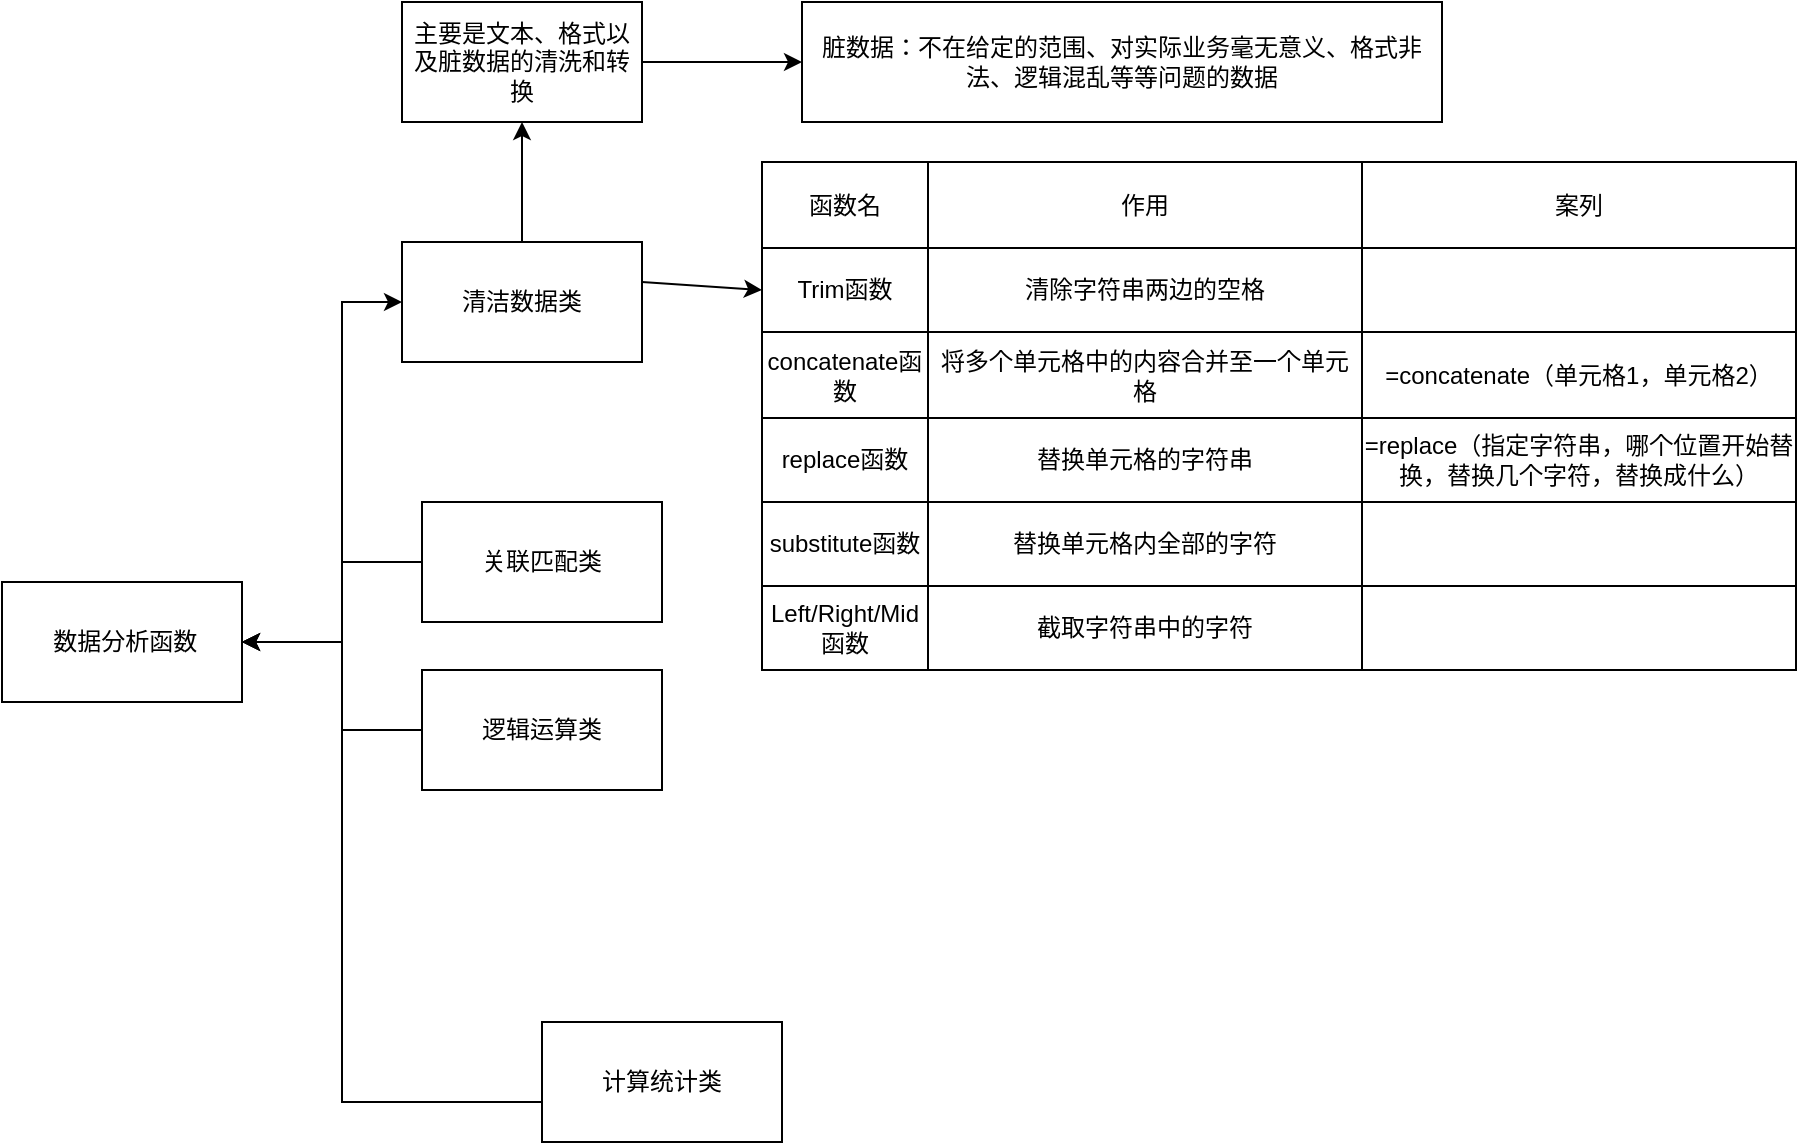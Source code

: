 <mxfile version="14.6.6" type="github">
  <diagram id="UvY3f7l5zftkN79zsQGg" name="第 1 页">
    <mxGraphModel dx="526" dy="593" grid="1" gridSize="10" guides="1" tooltips="1" connect="1" arrows="1" fold="1" page="1" pageScale="1" pageWidth="3300" pageHeight="2339" math="0" shadow="0">
      <root>
        <mxCell id="0" />
        <mxCell id="1" parent="0" />
        <mxCell id="zU8jhb4syn41LF6NObeM-4" value="" style="edgeStyle=orthogonalEdgeStyle;rounded=0;orthogonalLoop=1;jettySize=auto;html=1;" edge="1" parent="1" source="zU8jhb4syn41LF6NObeM-1" target="zU8jhb4syn41LF6NObeM-2">
          <mxGeometry relative="1" as="geometry">
            <Array as="points">
              <mxPoint x="240" y="340" />
              <mxPoint x="240" y="170" />
            </Array>
          </mxGeometry>
        </mxCell>
        <mxCell id="zU8jhb4syn41LF6NObeM-1" value="&amp;nbsp;数据分析函数" style="rounded=0;whiteSpace=wrap;html=1;" vertex="1" parent="1">
          <mxGeometry x="70" y="310" width="120" height="60" as="geometry" />
        </mxCell>
        <mxCell id="zU8jhb4syn41LF6NObeM-19" value="" style="edgeStyle=orthogonalEdgeStyle;rounded=0;orthogonalLoop=1;jettySize=auto;html=1;" edge="1" parent="1" source="zU8jhb4syn41LF6NObeM-2" target="zU8jhb4syn41LF6NObeM-18">
          <mxGeometry relative="1" as="geometry" />
        </mxCell>
        <mxCell id="zU8jhb4syn41LF6NObeM-2" value="清洁数据类" style="whiteSpace=wrap;html=1;rounded=0;" vertex="1" parent="1">
          <mxGeometry x="270" y="140" width="120" height="60" as="geometry" />
        </mxCell>
        <mxCell id="zU8jhb4syn41LF6NObeM-7" value="" style="endArrow=none;html=1;" edge="1" parent="1">
          <mxGeometry width="50" height="50" relative="1" as="geometry">
            <mxPoint x="240" y="270" as="sourcePoint" />
            <mxPoint x="240" y="230" as="targetPoint" />
          </mxGeometry>
        </mxCell>
        <mxCell id="zU8jhb4syn41LF6NObeM-55" value="" style="edgeStyle=orthogonalEdgeStyle;rounded=0;orthogonalLoop=1;jettySize=auto;html=1;" edge="1" parent="1" source="zU8jhb4syn41LF6NObeM-12" target="zU8jhb4syn41LF6NObeM-1">
          <mxGeometry relative="1" as="geometry">
            <Array as="points">
              <mxPoint x="240" y="300" />
              <mxPoint x="240" y="340" />
            </Array>
          </mxGeometry>
        </mxCell>
        <mxCell id="zU8jhb4syn41LF6NObeM-12" value="关联匹配类" style="rounded=0;whiteSpace=wrap;html=1;" vertex="1" parent="1">
          <mxGeometry x="280" y="270" width="120" height="60" as="geometry" />
        </mxCell>
        <mxCell id="zU8jhb4syn41LF6NObeM-56" value="" style="edgeStyle=orthogonalEdgeStyle;rounded=0;orthogonalLoop=1;jettySize=auto;html=1;" edge="1" parent="1" source="zU8jhb4syn41LF6NObeM-14" target="zU8jhb4syn41LF6NObeM-1">
          <mxGeometry relative="1" as="geometry">
            <Array as="points">
              <mxPoint x="240" y="384" />
              <mxPoint x="240" y="340" />
            </Array>
          </mxGeometry>
        </mxCell>
        <mxCell id="zU8jhb4syn41LF6NObeM-14" value="逻辑运算类" style="rounded=0;whiteSpace=wrap;html=1;" vertex="1" parent="1">
          <mxGeometry x="280" y="354" width="120" height="60" as="geometry" />
        </mxCell>
        <mxCell id="zU8jhb4syn41LF6NObeM-57" value="" style="edgeStyle=orthogonalEdgeStyle;rounded=0;orthogonalLoop=1;jettySize=auto;html=1;" edge="1" parent="1" source="zU8jhb4syn41LF6NObeM-15" target="zU8jhb4syn41LF6NObeM-1">
          <mxGeometry relative="1" as="geometry">
            <Array as="points">
              <mxPoint x="240" y="570" />
              <mxPoint x="240" y="340" />
            </Array>
          </mxGeometry>
        </mxCell>
        <mxCell id="zU8jhb4syn41LF6NObeM-15" value="计算统计类" style="rounded=0;whiteSpace=wrap;html=1;" vertex="1" parent="1">
          <mxGeometry x="340" y="530" width="120" height="60" as="geometry" />
        </mxCell>
        <mxCell id="zU8jhb4syn41LF6NObeM-21" value="" style="edgeStyle=orthogonalEdgeStyle;rounded=0;orthogonalLoop=1;jettySize=auto;html=1;" edge="1" parent="1" source="zU8jhb4syn41LF6NObeM-18" target="zU8jhb4syn41LF6NObeM-20">
          <mxGeometry relative="1" as="geometry" />
        </mxCell>
        <mxCell id="zU8jhb4syn41LF6NObeM-18" value="主要是文本、格式以及脏数据的清洗和转换" style="whiteSpace=wrap;html=1;rounded=0;" vertex="1" parent="1">
          <mxGeometry x="270" y="20" width="120" height="60" as="geometry" />
        </mxCell>
        <mxCell id="zU8jhb4syn41LF6NObeM-20" value="脏数据：不在给定的范围、对实际业务毫无意义、格式非法、逻辑混乱等等问题的数据" style="whiteSpace=wrap;html=1;rounded=0;" vertex="1" parent="1">
          <mxGeometry x="470" y="20" width="320" height="60" as="geometry" />
        </mxCell>
        <mxCell id="zU8jhb4syn41LF6NObeM-27" value="" style="shape=table;html=1;whiteSpace=wrap;startSize=0;container=1;collapsible=0;childLayout=tableLayout;" vertex="1" parent="1">
          <mxGeometry x="450" y="100" width="517" height="254" as="geometry" />
        </mxCell>
        <mxCell id="zU8jhb4syn41LF6NObeM-28" value="" style="shape=partialRectangle;html=1;whiteSpace=wrap;collapsible=0;dropTarget=0;pointerEvents=0;fillColor=none;top=0;left=0;bottom=0;right=0;points=[[0,0.5],[1,0.5]];portConstraint=eastwest;" vertex="1" parent="zU8jhb4syn41LF6NObeM-27">
          <mxGeometry width="517" height="43" as="geometry" />
        </mxCell>
        <mxCell id="zU8jhb4syn41LF6NObeM-29" value="函数名" style="shape=partialRectangle;html=1;whiteSpace=wrap;connectable=0;overflow=hidden;fillColor=none;top=0;left=0;bottom=0;right=0;" vertex="1" parent="zU8jhb4syn41LF6NObeM-28">
          <mxGeometry width="83" height="43" as="geometry" />
        </mxCell>
        <mxCell id="zU8jhb4syn41LF6NObeM-30" value="作用" style="shape=partialRectangle;html=1;whiteSpace=wrap;connectable=0;overflow=hidden;fillColor=none;top=0;left=0;bottom=0;right=0;" vertex="1" parent="zU8jhb4syn41LF6NObeM-28">
          <mxGeometry x="83" width="217" height="43" as="geometry" />
        </mxCell>
        <mxCell id="zU8jhb4syn41LF6NObeM-43" value="案列" style="shape=partialRectangle;html=1;whiteSpace=wrap;connectable=0;overflow=hidden;fillColor=none;top=0;left=0;bottom=0;right=0;" vertex="1" parent="zU8jhb4syn41LF6NObeM-28">
          <mxGeometry x="300" width="217" height="43" as="geometry" />
        </mxCell>
        <mxCell id="zU8jhb4syn41LF6NObeM-31" value="" style="shape=partialRectangle;html=1;whiteSpace=wrap;collapsible=0;dropTarget=0;pointerEvents=0;fillColor=none;top=0;left=0;bottom=0;right=0;points=[[0,0.5],[1,0.5]];portConstraint=eastwest;" vertex="1" parent="zU8jhb4syn41LF6NObeM-27">
          <mxGeometry y="43" width="517" height="42" as="geometry" />
        </mxCell>
        <mxCell id="zU8jhb4syn41LF6NObeM-32" value="Trim函数" style="shape=partialRectangle;html=1;whiteSpace=wrap;connectable=0;overflow=hidden;fillColor=none;top=0;left=0;bottom=0;right=0;" vertex="1" parent="zU8jhb4syn41LF6NObeM-31">
          <mxGeometry width="83" height="42" as="geometry" />
        </mxCell>
        <mxCell id="zU8jhb4syn41LF6NObeM-33" value="清除字符串两边的空格" style="shape=partialRectangle;html=1;whiteSpace=wrap;connectable=0;overflow=hidden;fillColor=none;top=0;left=0;bottom=0;right=0;" vertex="1" parent="zU8jhb4syn41LF6NObeM-31">
          <mxGeometry x="83" width="217" height="42" as="geometry" />
        </mxCell>
        <mxCell id="zU8jhb4syn41LF6NObeM-44" style="shape=partialRectangle;html=1;whiteSpace=wrap;connectable=0;overflow=hidden;fillColor=none;top=0;left=0;bottom=0;right=0;" vertex="1" parent="zU8jhb4syn41LF6NObeM-31">
          <mxGeometry x="300" width="217" height="42" as="geometry" />
        </mxCell>
        <mxCell id="zU8jhb4syn41LF6NObeM-34" value="" style="shape=partialRectangle;html=1;whiteSpace=wrap;collapsible=0;dropTarget=0;pointerEvents=0;fillColor=none;top=0;left=0;bottom=0;right=0;points=[[0,0.5],[1,0.5]];portConstraint=eastwest;" vertex="1" parent="zU8jhb4syn41LF6NObeM-27">
          <mxGeometry y="85" width="517" height="43" as="geometry" />
        </mxCell>
        <mxCell id="zU8jhb4syn41LF6NObeM-35" value="concatenate函数" style="shape=partialRectangle;html=1;whiteSpace=wrap;connectable=0;overflow=hidden;fillColor=none;top=0;left=0;bottom=0;right=0;" vertex="1" parent="zU8jhb4syn41LF6NObeM-34">
          <mxGeometry width="83" height="43" as="geometry" />
        </mxCell>
        <mxCell id="zU8jhb4syn41LF6NObeM-36" value="将多个单元格中的内容合并至一个单元格" style="shape=partialRectangle;html=1;whiteSpace=wrap;connectable=0;overflow=hidden;fillColor=none;top=0;left=0;bottom=0;right=0;" vertex="1" parent="zU8jhb4syn41LF6NObeM-34">
          <mxGeometry x="83" width="217" height="43" as="geometry" />
        </mxCell>
        <mxCell id="zU8jhb4syn41LF6NObeM-45" value="=concatenate（单元格1，单元格2）" style="shape=partialRectangle;html=1;whiteSpace=wrap;connectable=0;overflow=hidden;fillColor=none;top=0;left=0;bottom=0;right=0;" vertex="1" parent="zU8jhb4syn41LF6NObeM-34">
          <mxGeometry x="300" width="217" height="43" as="geometry" />
        </mxCell>
        <mxCell id="zU8jhb4syn41LF6NObeM-37" value="" style="shape=partialRectangle;html=1;whiteSpace=wrap;collapsible=0;dropTarget=0;pointerEvents=0;fillColor=none;top=0;left=0;bottom=0;right=0;points=[[0,0.5],[1,0.5]];portConstraint=eastwest;" vertex="1" parent="zU8jhb4syn41LF6NObeM-27">
          <mxGeometry y="128" width="517" height="42" as="geometry" />
        </mxCell>
        <mxCell id="zU8jhb4syn41LF6NObeM-38" value="replace函数" style="shape=partialRectangle;html=1;whiteSpace=wrap;connectable=0;overflow=hidden;fillColor=none;top=0;left=0;bottom=0;right=0;" vertex="1" parent="zU8jhb4syn41LF6NObeM-37">
          <mxGeometry width="83" height="42" as="geometry" />
        </mxCell>
        <mxCell id="zU8jhb4syn41LF6NObeM-39" value="替换单元格的字符串" style="shape=partialRectangle;html=1;whiteSpace=wrap;connectable=0;overflow=hidden;fillColor=none;top=0;left=0;bottom=0;right=0;" vertex="1" parent="zU8jhb4syn41LF6NObeM-37">
          <mxGeometry x="83" width="217" height="42" as="geometry" />
        </mxCell>
        <mxCell id="zU8jhb4syn41LF6NObeM-46" value="=replace（指定字符串，哪个位置开始替换，替换几个字符，替换成什么）" style="shape=partialRectangle;html=1;whiteSpace=wrap;connectable=0;overflow=hidden;fillColor=none;top=0;left=0;bottom=0;right=0;" vertex="1" parent="zU8jhb4syn41LF6NObeM-37">
          <mxGeometry x="300" width="217" height="42" as="geometry" />
        </mxCell>
        <mxCell id="zU8jhb4syn41LF6NObeM-51" style="shape=partialRectangle;html=1;whiteSpace=wrap;collapsible=0;dropTarget=0;pointerEvents=0;fillColor=none;top=0;left=0;bottom=0;right=0;points=[[0,0.5],[1,0.5]];portConstraint=eastwest;" vertex="1" parent="zU8jhb4syn41LF6NObeM-27">
          <mxGeometry y="170" width="517" height="42" as="geometry" />
        </mxCell>
        <mxCell id="zU8jhb4syn41LF6NObeM-52" value="substitute函数" style="shape=partialRectangle;html=1;whiteSpace=wrap;connectable=0;overflow=hidden;fillColor=none;top=0;left=0;bottom=0;right=0;" vertex="1" parent="zU8jhb4syn41LF6NObeM-51">
          <mxGeometry width="83" height="42" as="geometry" />
        </mxCell>
        <mxCell id="zU8jhb4syn41LF6NObeM-53" value="替换单元格内全部的字符" style="shape=partialRectangle;html=1;whiteSpace=wrap;connectable=0;overflow=hidden;fillColor=none;top=0;left=0;bottom=0;right=0;" vertex="1" parent="zU8jhb4syn41LF6NObeM-51">
          <mxGeometry x="83" width="217" height="42" as="geometry" />
        </mxCell>
        <mxCell id="zU8jhb4syn41LF6NObeM-54" style="shape=partialRectangle;html=1;whiteSpace=wrap;connectable=0;overflow=hidden;fillColor=none;top=0;left=0;bottom=0;right=0;" vertex="1" parent="zU8jhb4syn41LF6NObeM-51">
          <mxGeometry x="300" width="217" height="42" as="geometry" />
        </mxCell>
        <mxCell id="zU8jhb4syn41LF6NObeM-47" style="shape=partialRectangle;html=1;whiteSpace=wrap;collapsible=0;dropTarget=0;pointerEvents=0;fillColor=none;top=0;left=0;bottom=0;right=0;points=[[0,0.5],[1,0.5]];portConstraint=eastwest;" vertex="1" parent="zU8jhb4syn41LF6NObeM-27">
          <mxGeometry y="212" width="517" height="42" as="geometry" />
        </mxCell>
        <mxCell id="zU8jhb4syn41LF6NObeM-48" value="Left/Right/Mid函数" style="shape=partialRectangle;html=1;whiteSpace=wrap;connectable=0;overflow=hidden;fillColor=none;top=0;left=0;bottom=0;right=0;" vertex="1" parent="zU8jhb4syn41LF6NObeM-47">
          <mxGeometry width="83" height="42" as="geometry" />
        </mxCell>
        <mxCell id="zU8jhb4syn41LF6NObeM-49" value="截取字符串中的字符" style="shape=partialRectangle;html=1;whiteSpace=wrap;connectable=0;overflow=hidden;fillColor=none;top=0;left=0;bottom=0;right=0;" vertex="1" parent="zU8jhb4syn41LF6NObeM-47">
          <mxGeometry x="83" width="217" height="42" as="geometry" />
        </mxCell>
        <mxCell id="zU8jhb4syn41LF6NObeM-50" style="shape=partialRectangle;html=1;whiteSpace=wrap;connectable=0;overflow=hidden;fillColor=none;top=0;left=0;bottom=0;right=0;" vertex="1" parent="zU8jhb4syn41LF6NObeM-47">
          <mxGeometry x="300" width="217" height="42" as="geometry" />
        </mxCell>
        <mxCell id="zU8jhb4syn41LF6NObeM-41" value="" style="endArrow=classic;html=1;entryX=0;entryY=0.5;entryDx=0;entryDy=0;" edge="1" parent="1" target="zU8jhb4syn41LF6NObeM-31">
          <mxGeometry width="50" height="50" relative="1" as="geometry">
            <mxPoint x="390" y="160" as="sourcePoint" />
            <mxPoint x="470" y="130" as="targetPoint" />
          </mxGeometry>
        </mxCell>
      </root>
    </mxGraphModel>
  </diagram>
</mxfile>
